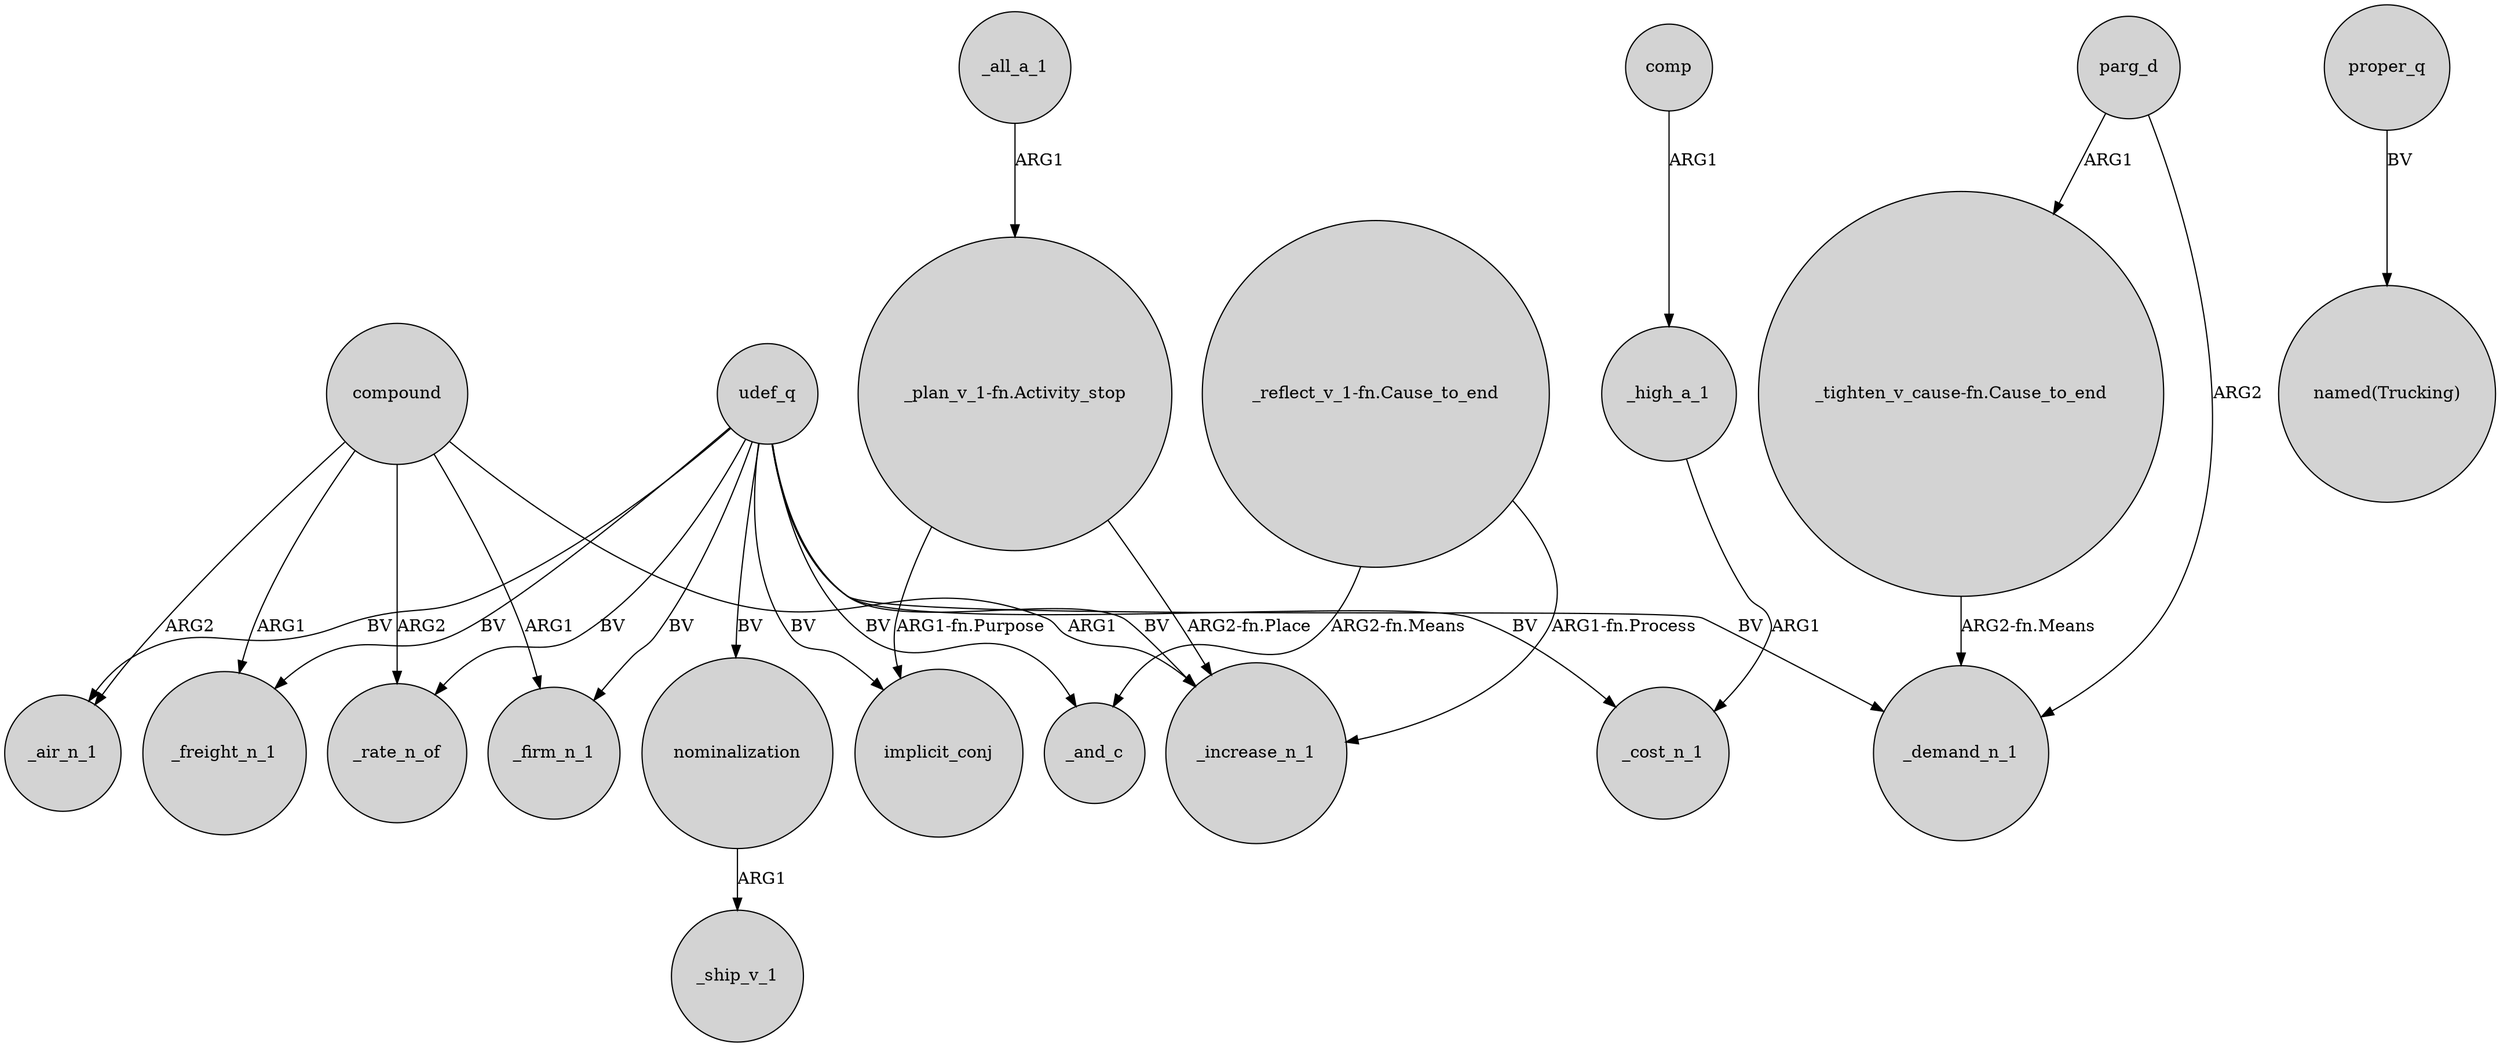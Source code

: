 digraph {
	node [shape=circle style=filled]
	compound -> _increase_n_1 [label=ARG1]
	parg_d -> _demand_n_1 [label=ARG2]
	_all_a_1 -> "_plan_v_1-fn.Activity_stop" [label=ARG1]
	compound -> _air_n_1 [label=ARG2]
	"_reflect_v_1-fn.Cause_to_end" -> _increase_n_1 [label="ARG1-fn.Process"]
	"_plan_v_1-fn.Activity_stop" -> _increase_n_1 [label="ARG2-fn.Place"]
	udef_q -> _air_n_1 [label=BV]
	udef_q -> nominalization [label=BV]
	udef_q -> _increase_n_1 [label=BV]
	udef_q -> _and_c [label=BV]
	udef_q -> _rate_n_of [label=BV]
	udef_q -> _firm_n_1 [label=BV]
	nominalization -> _ship_v_1 [label=ARG1]
	proper_q -> "named(Trucking)" [label=BV]
	"_tighten_v_cause-fn.Cause_to_end" -> _demand_n_1 [label="ARG2-fn.Means"]
	_high_a_1 -> _cost_n_1 [label=ARG1]
	compound -> _rate_n_of [label=ARG2]
	comp -> _high_a_1 [label=ARG1]
	udef_q -> _freight_n_1 [label=BV]
	"_reflect_v_1-fn.Cause_to_end" -> _and_c [label="ARG2-fn.Means"]
	udef_q -> _demand_n_1 [label=BV]
	"_plan_v_1-fn.Activity_stop" -> implicit_conj [label="ARG1-fn.Purpose"]
	compound -> _firm_n_1 [label=ARG1]
	compound -> _freight_n_1 [label=ARG1]
	parg_d -> "_tighten_v_cause-fn.Cause_to_end" [label=ARG1]
	udef_q -> implicit_conj [label=BV]
	udef_q -> _cost_n_1 [label=BV]
}
